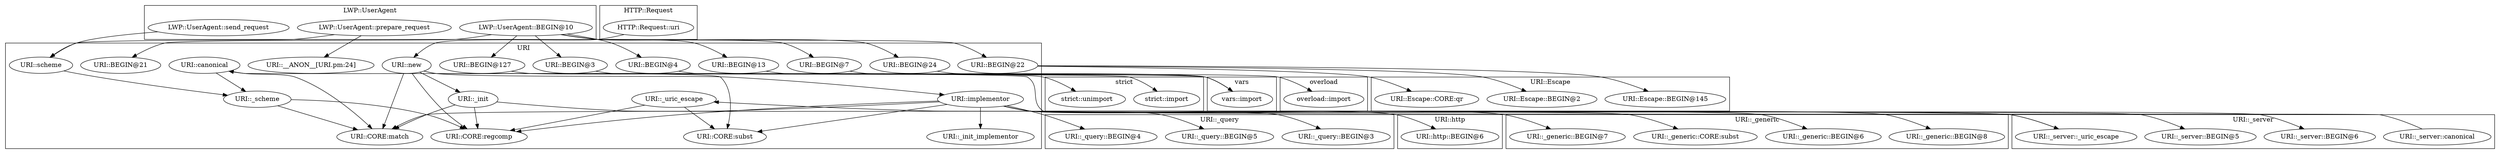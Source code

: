 digraph {
graph [overlap=false]
subgraph cluster_vars {
	label="vars";
	"vars::import";
}
subgraph cluster_URI_Escape {
	label="URI::Escape";
	"URI::Escape::BEGIN@145";
	"URI::Escape::BEGIN@2";
	"URI::Escape::CORE:qr";
}
subgraph cluster_URI__query {
	label="URI::_query";
	"URI::_query::BEGIN@3";
	"URI::_query::BEGIN@5";
	"URI::_query::BEGIN@4";
}
subgraph cluster_URI_http {
	label="URI::http";
	"URI::http::BEGIN@6";
}
subgraph cluster_LWP_UserAgent {
	label="LWP::UserAgent";
	"LWP::UserAgent::send_request";
	"LWP::UserAgent::prepare_request";
	"LWP::UserAgent::BEGIN@10";
}
subgraph cluster_URI__generic {
	label="URI::_generic";
	"URI::_generic::BEGIN@8";
	"URI::_generic::BEGIN@6";
	"URI::_generic::CORE:subst";
	"URI::_generic::BEGIN@7";
}
subgraph cluster_URI__server {
	label="URI::_server";
	"URI::_server::BEGIN@6";
	"URI::_server::_uric_escape";
	"URI::_server::canonical";
	"URI::_server::BEGIN@5";
}
subgraph cluster_strict {
	label="strict";
	"strict::import";
	"strict::unimport";
}
subgraph cluster_HTTP_Request {
	label="HTTP::Request";
	"HTTP::Request::uri";
}
subgraph cluster_URI {
	label="URI";
	"URI::BEGIN@127";
	"URI::_scheme";
	"URI::BEGIN@7";
	"URI::implementor";
	"URI::CORE:match";
	"URI::BEGIN@13";
	"URI::_init_implementor";
	"URI::scheme";
	"URI::__ANON__[URI.pm:24]";
	"URI::BEGIN@24";
	"URI::_init";
	"URI::BEGIN@4";
	"URI::canonical";
	"URI::BEGIN@21";
	"URI::CORE:regcomp";
	"URI::new";
	"URI::_uric_escape";
	"URI::BEGIN@22";
	"URI::BEGIN@3";
	"URI::CORE:subst";
}
subgraph cluster_overload {
	label="overload";
	"overload::import";
}
"URI::canonical" -> "URI::_scheme";
"URI::scheme" -> "URI::_scheme";
"URI::BEGIN@22" -> "URI::Escape::CORE:qr";
"URI::implementor" -> "URI::_server::BEGIN@5";
"URI::implementor" -> "URI::_generic::CORE:subst";
"URI::_uric_escape" -> "URI::CORE:subst";
"URI::new" -> "URI::CORE:subst";
"URI::implementor" -> "URI::CORE:subst";
"LWP::UserAgent::BEGIN@10" -> "URI::BEGIN@24";
"URI::new" -> "URI::_init";
"URI::_init" -> "URI::_server::_uric_escape";
"URI::BEGIN@22" -> "URI::Escape::BEGIN@145";
"URI::implementor" -> "URI::_query::BEGIN@5";
"LWP::UserAgent::BEGIN@10" -> "URI::BEGIN@21";
"URI::implementor" -> "URI::http::BEGIN@6";
"URI::implementor" -> "URI::_query::BEGIN@3";
"URI::implementor" -> "URI::_query::BEGIN@4";
"LWP::UserAgent::BEGIN@10" -> "URI::BEGIN@3";
"URI::BEGIN@127" -> "strict::unimport";
"URI::BEGIN@24" -> "overload::import";
"URI::BEGIN@4" -> "vars::import";
"URI::BEGIN@7" -> "vars::import";
"URI::BEGIN@13" -> "vars::import";
"LWP::UserAgent::BEGIN@10" -> "URI::BEGIN@22";
"URI::new" -> "URI::implementor";
"URI::canonical" -> "URI::CORE:match";
"URI::new" -> "URI::CORE:match";
"URI::_scheme" -> "URI::CORE:match";
"URI::_init" -> "URI::CORE:match";
"URI::implementor" -> "URI::CORE:match";
"URI::implementor" -> "URI::_server::BEGIN@6";
"URI::implementor" -> "URI::_generic::BEGIN@6";
"URI::BEGIN@3" -> "strict::import";
"LWP::UserAgent::prepare_request" -> "URI::__ANON__[URI.pm:24]";
"URI::_server::canonical" -> "URI::canonical";
"URI::BEGIN@22" -> "URI::Escape::BEGIN@2";
"LWP::UserAgent::send_request" -> "URI::scheme";
"LWP::UserAgent::prepare_request" -> "URI::scheme";
"URI::implementor" -> "URI::_init_implementor";
"URI::implementor" -> "URI::_generic::BEGIN@7";
"HTTP::Request::uri" -> "URI::new";
"URI::_server::_uric_escape" -> "URI::_uric_escape";
"URI::new" -> "URI::CORE:regcomp";
"URI::_scheme" -> "URI::CORE:regcomp";
"URI::_uric_escape" -> "URI::CORE:regcomp";
"URI::_init" -> "URI::CORE:regcomp";
"URI::implementor" -> "URI::CORE:regcomp";
"LWP::UserAgent::BEGIN@10" -> "URI::BEGIN@7";
"LWP::UserAgent::BEGIN@10" -> "URI::BEGIN@13";
"LWP::UserAgent::BEGIN@10" -> "URI::BEGIN@127";
"URI::implementor" -> "URI::_generic::BEGIN@8";
"LWP::UserAgent::BEGIN@10" -> "URI::BEGIN@4";
}

